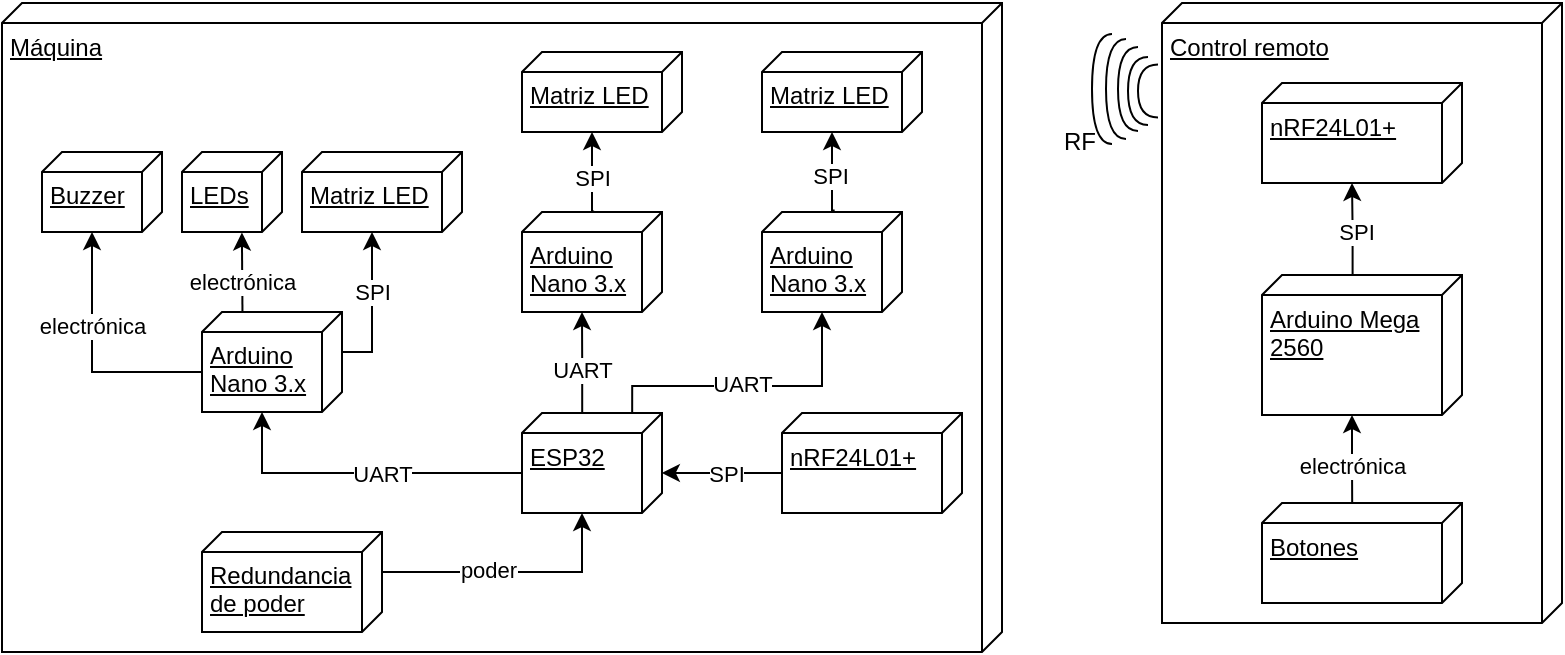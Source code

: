 <mxfile version="21.6.2" type="device">
  <diagram name="Page-1" id="5AY1HyfNDJhY9GISQME_">
    <mxGraphModel dx="1055" dy="622" grid="1" gridSize="10" guides="1" tooltips="1" connect="1" arrows="1" fold="1" page="1" pageScale="1" pageWidth="850" pageHeight="1100" math="0" shadow="0">
      <root>
        <mxCell id="0" />
        <mxCell id="1" parent="0" />
        <mxCell id="P0pqzvUd3TCPS05EtBC8-1" value="Máquina" style="verticalAlign=top;align=left;spacingTop=8;spacingLeft=2;spacingRight=12;shape=cube;size=10;direction=south;fontStyle=4;html=1;whiteSpace=wrap;" vertex="1" parent="1">
          <mxGeometry x="10" y="45.5" width="500" height="324.5" as="geometry" />
        </mxCell>
        <mxCell id="P0pqzvUd3TCPS05EtBC8-2" value="Control remoto" style="verticalAlign=top;align=left;spacingTop=8;spacingLeft=2;spacingRight=12;shape=cube;size=10;direction=south;fontStyle=4;html=1;whiteSpace=wrap;" vertex="1" parent="1">
          <mxGeometry x="590" y="45.5" width="200" height="310" as="geometry" />
        </mxCell>
        <mxCell id="P0pqzvUd3TCPS05EtBC8-6" style="edgeStyle=orthogonalEdgeStyle;rounded=0;orthogonalLoop=1;jettySize=auto;html=1;exitX=0;exitY=0;exitDx=70;exitDy=55;exitPerimeter=0;entryX=0.012;entryY=0.549;entryDx=0;entryDy=0;entryPerimeter=0;endArrow=none;endFill=0;startArrow=classic;startFill=1;" edge="1" parent="1" source="P0pqzvUd3TCPS05EtBC8-3" target="P0pqzvUd3TCPS05EtBC8-5">
          <mxGeometry relative="1" as="geometry" />
        </mxCell>
        <mxCell id="P0pqzvUd3TCPS05EtBC8-46" value="electrónica" style="edgeLabel;html=1;align=center;verticalAlign=middle;resizable=0;points=[];" vertex="1" connectable="0" parent="P0pqzvUd3TCPS05EtBC8-6">
          <mxGeometry x="0.149" relative="1" as="geometry">
            <mxPoint as="offset" />
          </mxGeometry>
        </mxCell>
        <mxCell id="P0pqzvUd3TCPS05EtBC8-7" style="edgeStyle=orthogonalEdgeStyle;rounded=0;orthogonalLoop=1;jettySize=auto;html=1;exitX=0.002;exitY=0.547;exitDx=0;exitDy=0;exitPerimeter=0;entryX=0;entryY=0;entryDx=50;entryDy=55;entryPerimeter=0;" edge="1" parent="1" source="P0pqzvUd3TCPS05EtBC8-3" target="P0pqzvUd3TCPS05EtBC8-4">
          <mxGeometry relative="1" as="geometry" />
        </mxCell>
        <mxCell id="P0pqzvUd3TCPS05EtBC8-20" value="SPI" style="edgeLabel;html=1;align=center;verticalAlign=middle;resizable=0;points=[];" vertex="1" connectable="0" parent="P0pqzvUd3TCPS05EtBC8-7">
          <mxGeometry x="-0.07" y="-1" relative="1" as="geometry">
            <mxPoint as="offset" />
          </mxGeometry>
        </mxCell>
        <mxCell id="P0pqzvUd3TCPS05EtBC8-3" value="Arduino Mega 2560" style="verticalAlign=top;align=left;spacingTop=8;spacingLeft=2;spacingRight=12;shape=cube;size=10;direction=south;fontStyle=4;html=1;whiteSpace=wrap;" vertex="1" parent="1">
          <mxGeometry x="640" y="181.5" width="100" height="70" as="geometry" />
        </mxCell>
        <mxCell id="P0pqzvUd3TCPS05EtBC8-4" value="nRF24L01+" style="verticalAlign=top;align=left;spacingTop=8;spacingLeft=2;spacingRight=12;shape=cube;size=10;direction=south;fontStyle=4;html=1;whiteSpace=wrap;" vertex="1" parent="1">
          <mxGeometry x="640" y="85.5" width="100" height="50" as="geometry" />
        </mxCell>
        <mxCell id="P0pqzvUd3TCPS05EtBC8-5" value="Botones" style="verticalAlign=top;align=left;spacingTop=8;spacingLeft=2;spacingRight=12;shape=cube;size=10;direction=south;fontStyle=4;html=1;whiteSpace=wrap;" vertex="1" parent="1">
          <mxGeometry x="640" y="295.5" width="100" height="50" as="geometry" />
        </mxCell>
        <mxCell id="P0pqzvUd3TCPS05EtBC8-16" value="" style="group" vertex="1" connectable="0" parent="1">
          <mxGeometry x="555" y="61" width="33" height="55" as="geometry" />
        </mxCell>
        <mxCell id="P0pqzvUd3TCPS05EtBC8-10" value="" style="shape=requiredInterface;html=1;verticalLabelPosition=bottom;sketch=0;rotation=-180;" vertex="1" parent="P0pqzvUd3TCPS05EtBC8-16">
          <mxGeometry x="18" y="11.5" width="10" height="34" as="geometry" />
        </mxCell>
        <mxCell id="P0pqzvUd3TCPS05EtBC8-11" value="" style="shape=requiredInterface;html=1;verticalLabelPosition=bottom;sketch=0;rotation=-180;" vertex="1" parent="P0pqzvUd3TCPS05EtBC8-16">
          <mxGeometry x="13" y="6.5" width="10" height="42" as="geometry" />
        </mxCell>
        <mxCell id="P0pqzvUd3TCPS05EtBC8-12" value="" style="shape=requiredInterface;html=1;verticalLabelPosition=bottom;sketch=0;rotation=-180;" vertex="1" parent="P0pqzvUd3TCPS05EtBC8-16">
          <mxGeometry x="7" y="2.5" width="10" height="50" as="geometry" />
        </mxCell>
        <mxCell id="P0pqzvUd3TCPS05EtBC8-13" value="" style="shape=requiredInterface;html=1;verticalLabelPosition=bottom;sketch=0;rotation=-180;" vertex="1" parent="P0pqzvUd3TCPS05EtBC8-16">
          <mxGeometry width="10" height="55" as="geometry" />
        </mxCell>
        <mxCell id="P0pqzvUd3TCPS05EtBC8-15" value="" style="shape=requiredInterface;html=1;verticalLabelPosition=bottom;sketch=0;rotation=-180;" vertex="1" parent="P0pqzvUd3TCPS05EtBC8-16">
          <mxGeometry x="23" y="15.25" width="10" height="26.5" as="geometry" />
        </mxCell>
        <mxCell id="P0pqzvUd3TCPS05EtBC8-19" style="edgeStyle=orthogonalEdgeStyle;rounded=0;orthogonalLoop=1;jettySize=auto;html=1;exitX=0.599;exitY=0.001;exitDx=0;exitDy=0;exitPerimeter=0;entryX=0;entryY=0;entryDx=30;entryDy=90;entryPerimeter=0;startArrow=classic;startFill=1;endArrow=none;endFill=0;" edge="1" parent="1" source="P0pqzvUd3TCPS05EtBC8-17" target="P0pqzvUd3TCPS05EtBC8-18">
          <mxGeometry relative="1" as="geometry" />
        </mxCell>
        <mxCell id="P0pqzvUd3TCPS05EtBC8-22" value="SPI" style="edgeLabel;html=1;align=center;verticalAlign=middle;resizable=0;points=[];" vertex="1" connectable="0" parent="P0pqzvUd3TCPS05EtBC8-19">
          <mxGeometry x="-0.301" y="-1" relative="1" as="geometry">
            <mxPoint x="11" y="-1" as="offset" />
          </mxGeometry>
        </mxCell>
        <mxCell id="P0pqzvUd3TCPS05EtBC8-26" style="edgeStyle=orthogonalEdgeStyle;rounded=0;orthogonalLoop=1;jettySize=auto;html=1;exitX=0;exitY=0;exitDx=30;exitDy=70;exitPerimeter=0;entryX=0;entryY=0;entryDx=50;entryDy=40;entryPerimeter=0;" edge="1" parent="1" source="P0pqzvUd3TCPS05EtBC8-17" target="P0pqzvUd3TCPS05EtBC8-23">
          <mxGeometry relative="1" as="geometry" />
        </mxCell>
        <mxCell id="P0pqzvUd3TCPS05EtBC8-27" value="UART" style="edgeLabel;html=1;align=center;verticalAlign=middle;resizable=0;points=[];" vertex="1" connectable="0" parent="P0pqzvUd3TCPS05EtBC8-26">
          <mxGeometry x="0.43" y="-1" relative="1" as="geometry">
            <mxPoint x="45" y="1" as="offset" />
          </mxGeometry>
        </mxCell>
        <mxCell id="P0pqzvUd3TCPS05EtBC8-28" style="edgeStyle=orthogonalEdgeStyle;rounded=0;orthogonalLoop=1;jettySize=auto;html=1;exitX=-0.003;exitY=0.213;exitDx=0;exitDy=0;exitPerimeter=0;entryX=0;entryY=0;entryDx=50;entryDy=40;entryPerimeter=0;" edge="1" parent="1" source="P0pqzvUd3TCPS05EtBC8-17" target="P0pqzvUd3TCPS05EtBC8-25">
          <mxGeometry relative="1" as="geometry">
            <Array as="points">
              <mxPoint x="325" y="237" />
              <mxPoint x="420" y="237" />
            </Array>
          </mxGeometry>
        </mxCell>
        <mxCell id="P0pqzvUd3TCPS05EtBC8-29" value="UART" style="edgeLabel;html=1;align=center;verticalAlign=middle;resizable=0;points=[];" vertex="1" connectable="0" parent="P0pqzvUd3TCPS05EtBC8-28">
          <mxGeometry x="0.08" y="1" relative="1" as="geometry">
            <mxPoint x="-10" as="offset" />
          </mxGeometry>
        </mxCell>
        <mxCell id="P0pqzvUd3TCPS05EtBC8-30" style="edgeStyle=orthogonalEdgeStyle;rounded=0;orthogonalLoop=1;jettySize=auto;html=1;exitX=0.007;exitY=0.57;exitDx=0;exitDy=0;exitPerimeter=0;entryX=0;entryY=0;entryDx=50;entryDy=40;entryPerimeter=0;" edge="1" parent="1" source="P0pqzvUd3TCPS05EtBC8-17" target="P0pqzvUd3TCPS05EtBC8-24">
          <mxGeometry relative="1" as="geometry" />
        </mxCell>
        <mxCell id="P0pqzvUd3TCPS05EtBC8-31" value="UART" style="edgeLabel;html=1;align=center;verticalAlign=middle;resizable=0;points=[];" vertex="1" connectable="0" parent="P0pqzvUd3TCPS05EtBC8-30">
          <mxGeometry x="0.027" relative="1" as="geometry">
            <mxPoint y="4" as="offset" />
          </mxGeometry>
        </mxCell>
        <mxCell id="P0pqzvUd3TCPS05EtBC8-17" value="ESP32" style="verticalAlign=top;align=left;spacingTop=8;spacingLeft=2;spacingRight=12;shape=cube;size=10;direction=south;fontStyle=4;html=1;whiteSpace=wrap;" vertex="1" parent="1">
          <mxGeometry x="270" y="250.5" width="70" height="50" as="geometry" />
        </mxCell>
        <mxCell id="P0pqzvUd3TCPS05EtBC8-18" value="nRF24L01+" style="verticalAlign=top;align=left;spacingTop=8;spacingLeft=2;spacingRight=12;shape=cube;size=10;direction=south;fontStyle=4;html=1;whiteSpace=wrap;" vertex="1" parent="1">
          <mxGeometry x="400" y="250.5" width="90" height="50" as="geometry" />
        </mxCell>
        <mxCell id="P0pqzvUd3TCPS05EtBC8-21" value="RF" style="text;html=1;strokeColor=none;fillColor=none;align=center;verticalAlign=middle;whiteSpace=wrap;rounded=0;" vertex="1" parent="1">
          <mxGeometry x="538" y="105.5" width="22" height="19" as="geometry" />
        </mxCell>
        <mxCell id="P0pqzvUd3TCPS05EtBC8-34" style="edgeStyle=orthogonalEdgeStyle;rounded=0;orthogonalLoop=1;jettySize=auto;html=1;exitX=-0.001;exitY=0.711;exitDx=0;exitDy=0;exitPerimeter=0;entryX=1.007;entryY=0.401;entryDx=0;entryDy=0;entryPerimeter=0;" edge="1" parent="1" source="P0pqzvUd3TCPS05EtBC8-23" target="P0pqzvUd3TCPS05EtBC8-32">
          <mxGeometry relative="1" as="geometry" />
        </mxCell>
        <mxCell id="P0pqzvUd3TCPS05EtBC8-35" value="electrónica" style="edgeLabel;html=1;align=center;verticalAlign=middle;resizable=0;points=[];" vertex="1" connectable="0" parent="P0pqzvUd3TCPS05EtBC8-34">
          <mxGeometry x="-0.172" y="1" relative="1" as="geometry">
            <mxPoint x="1" y="1" as="offset" />
          </mxGeometry>
        </mxCell>
        <mxCell id="P0pqzvUd3TCPS05EtBC8-36" style="edgeStyle=orthogonalEdgeStyle;rounded=0;orthogonalLoop=1;jettySize=auto;html=1;exitX=0;exitY=0;exitDx=20;exitDy=0;exitPerimeter=0;entryX=0;entryY=0;entryDx=40;entryDy=45;entryPerimeter=0;" edge="1" parent="1" source="P0pqzvUd3TCPS05EtBC8-23" target="P0pqzvUd3TCPS05EtBC8-33">
          <mxGeometry relative="1" as="geometry">
            <Array as="points">
              <mxPoint x="195" y="220" />
            </Array>
          </mxGeometry>
        </mxCell>
        <mxCell id="P0pqzvUd3TCPS05EtBC8-37" value="SPI" style="edgeLabel;html=1;align=center;verticalAlign=middle;resizable=0;points=[];" vertex="1" connectable="0" parent="P0pqzvUd3TCPS05EtBC8-36">
          <mxGeometry x="0.209" relative="1" as="geometry">
            <mxPoint as="offset" />
          </mxGeometry>
        </mxCell>
        <mxCell id="P0pqzvUd3TCPS05EtBC8-45" value="electrónica" style="edgeStyle=orthogonalEdgeStyle;rounded=0;orthogonalLoop=1;jettySize=auto;html=1;exitX=0;exitY=0;exitDx=30;exitDy=70;exitPerimeter=0;entryX=0;entryY=0;entryDx=40;entryDy=35;entryPerimeter=0;" edge="1" parent="1" source="P0pqzvUd3TCPS05EtBC8-23" target="P0pqzvUd3TCPS05EtBC8-44">
          <mxGeometry x="0.259" relative="1" as="geometry">
            <mxPoint as="offset" />
          </mxGeometry>
        </mxCell>
        <mxCell id="P0pqzvUd3TCPS05EtBC8-23" value="Arduino Nano 3.x" style="verticalAlign=top;align=left;spacingTop=8;spacingLeft=2;spacingRight=12;shape=cube;size=10;direction=south;fontStyle=4;html=1;whiteSpace=wrap;" vertex="1" parent="1">
          <mxGeometry x="110" y="200" width="70" height="50" as="geometry" />
        </mxCell>
        <mxCell id="P0pqzvUd3TCPS05EtBC8-40" style="edgeStyle=orthogonalEdgeStyle;rounded=0;orthogonalLoop=1;jettySize=auto;html=1;exitX=-0.004;exitY=0.485;exitDx=0;exitDy=0;exitPerimeter=0;entryX=0;entryY=0;entryDx=40;entryDy=45;entryPerimeter=0;" edge="1" parent="1" source="P0pqzvUd3TCPS05EtBC8-24" target="P0pqzvUd3TCPS05EtBC8-38">
          <mxGeometry relative="1" as="geometry" />
        </mxCell>
        <mxCell id="P0pqzvUd3TCPS05EtBC8-42" value="SPI" style="edgeLabel;html=1;align=center;verticalAlign=middle;resizable=0;points=[];" vertex="1" connectable="0" parent="P0pqzvUd3TCPS05EtBC8-40">
          <mxGeometry x="-0.086" relative="1" as="geometry">
            <mxPoint as="offset" />
          </mxGeometry>
        </mxCell>
        <mxCell id="P0pqzvUd3TCPS05EtBC8-24" value="Arduino Nano 3.x" style="verticalAlign=top;align=left;spacingTop=8;spacingLeft=2;spacingRight=12;shape=cube;size=10;direction=south;fontStyle=4;html=1;whiteSpace=wrap;" vertex="1" parent="1">
          <mxGeometry x="270" y="150" width="70" height="50" as="geometry" />
        </mxCell>
        <mxCell id="P0pqzvUd3TCPS05EtBC8-41" style="edgeStyle=orthogonalEdgeStyle;rounded=0;orthogonalLoop=1;jettySize=auto;html=1;exitX=-0.015;exitY=0.481;exitDx=0;exitDy=0;exitPerimeter=0;entryX=0;entryY=0;entryDx=40;entryDy=45;entryPerimeter=0;" edge="1" parent="1" source="P0pqzvUd3TCPS05EtBC8-25" target="P0pqzvUd3TCPS05EtBC8-39">
          <mxGeometry relative="1" as="geometry" />
        </mxCell>
        <mxCell id="P0pqzvUd3TCPS05EtBC8-43" value="SPI" style="edgeLabel;html=1;align=center;verticalAlign=middle;resizable=0;points=[];" vertex="1" connectable="0" parent="P0pqzvUd3TCPS05EtBC8-41">
          <mxGeometry x="-0.1" y="1" relative="1" as="geometry">
            <mxPoint as="offset" />
          </mxGeometry>
        </mxCell>
        <mxCell id="P0pqzvUd3TCPS05EtBC8-25" value="Arduino Nano 3.x" style="verticalAlign=top;align=left;spacingTop=8;spacingLeft=2;spacingRight=12;shape=cube;size=10;direction=south;fontStyle=4;html=1;whiteSpace=wrap;" vertex="1" parent="1">
          <mxGeometry x="390" y="150" width="70" height="50" as="geometry" />
        </mxCell>
        <mxCell id="P0pqzvUd3TCPS05EtBC8-32" value="LEDs" style="verticalAlign=top;align=left;spacingTop=8;spacingLeft=2;spacingRight=12;shape=cube;size=10;direction=south;fontStyle=4;html=1;whiteSpace=wrap;" vertex="1" parent="1">
          <mxGeometry x="100" y="120" width="50" height="40" as="geometry" />
        </mxCell>
        <mxCell id="P0pqzvUd3TCPS05EtBC8-33" value="Matriz LED" style="verticalAlign=top;align=left;spacingTop=8;spacingLeft=2;spacingRight=12;shape=cube;size=10;direction=south;fontStyle=4;html=1;whiteSpace=wrap;" vertex="1" parent="1">
          <mxGeometry x="160" y="120" width="80" height="40" as="geometry" />
        </mxCell>
        <mxCell id="P0pqzvUd3TCPS05EtBC8-38" value="Matriz LED" style="verticalAlign=top;align=left;spacingTop=8;spacingLeft=2;spacingRight=12;shape=cube;size=10;direction=south;fontStyle=4;html=1;whiteSpace=wrap;" vertex="1" parent="1">
          <mxGeometry x="270" y="70" width="80" height="40" as="geometry" />
        </mxCell>
        <mxCell id="P0pqzvUd3TCPS05EtBC8-39" value="Matriz LED" style="verticalAlign=top;align=left;spacingTop=8;spacingLeft=2;spacingRight=12;shape=cube;size=10;direction=south;fontStyle=4;html=1;whiteSpace=wrap;" vertex="1" parent="1">
          <mxGeometry x="390" y="70" width="80" height="40" as="geometry" />
        </mxCell>
        <mxCell id="P0pqzvUd3TCPS05EtBC8-44" value="Buzzer" style="verticalAlign=top;align=left;spacingTop=8;spacingLeft=2;spacingRight=12;shape=cube;size=10;direction=south;fontStyle=4;html=1;whiteSpace=wrap;" vertex="1" parent="1">
          <mxGeometry x="30" y="120" width="60" height="40" as="geometry" />
        </mxCell>
        <mxCell id="P0pqzvUd3TCPS05EtBC8-48" style="edgeStyle=orthogonalEdgeStyle;rounded=0;orthogonalLoop=1;jettySize=auto;html=1;exitX=0;exitY=0;exitDx=20;exitDy=0;exitPerimeter=0;entryX=0;entryY=0;entryDx=50;entryDy=40;entryPerimeter=0;" edge="1" parent="1" source="P0pqzvUd3TCPS05EtBC8-47" target="P0pqzvUd3TCPS05EtBC8-17">
          <mxGeometry relative="1" as="geometry" />
        </mxCell>
        <mxCell id="P0pqzvUd3TCPS05EtBC8-49" value="poder" style="edgeLabel;html=1;align=center;verticalAlign=middle;resizable=0;points=[];" vertex="1" connectable="0" parent="P0pqzvUd3TCPS05EtBC8-48">
          <mxGeometry x="-0.186" y="1" relative="1" as="geometry">
            <mxPoint as="offset" />
          </mxGeometry>
        </mxCell>
        <mxCell id="P0pqzvUd3TCPS05EtBC8-47" value="Redundancia de poder" style="verticalAlign=top;align=left;spacingTop=8;spacingLeft=2;spacingRight=12;shape=cube;size=10;direction=south;fontStyle=4;html=1;whiteSpace=wrap;" vertex="1" parent="1">
          <mxGeometry x="110" y="310" width="90" height="50" as="geometry" />
        </mxCell>
      </root>
    </mxGraphModel>
  </diagram>
</mxfile>
